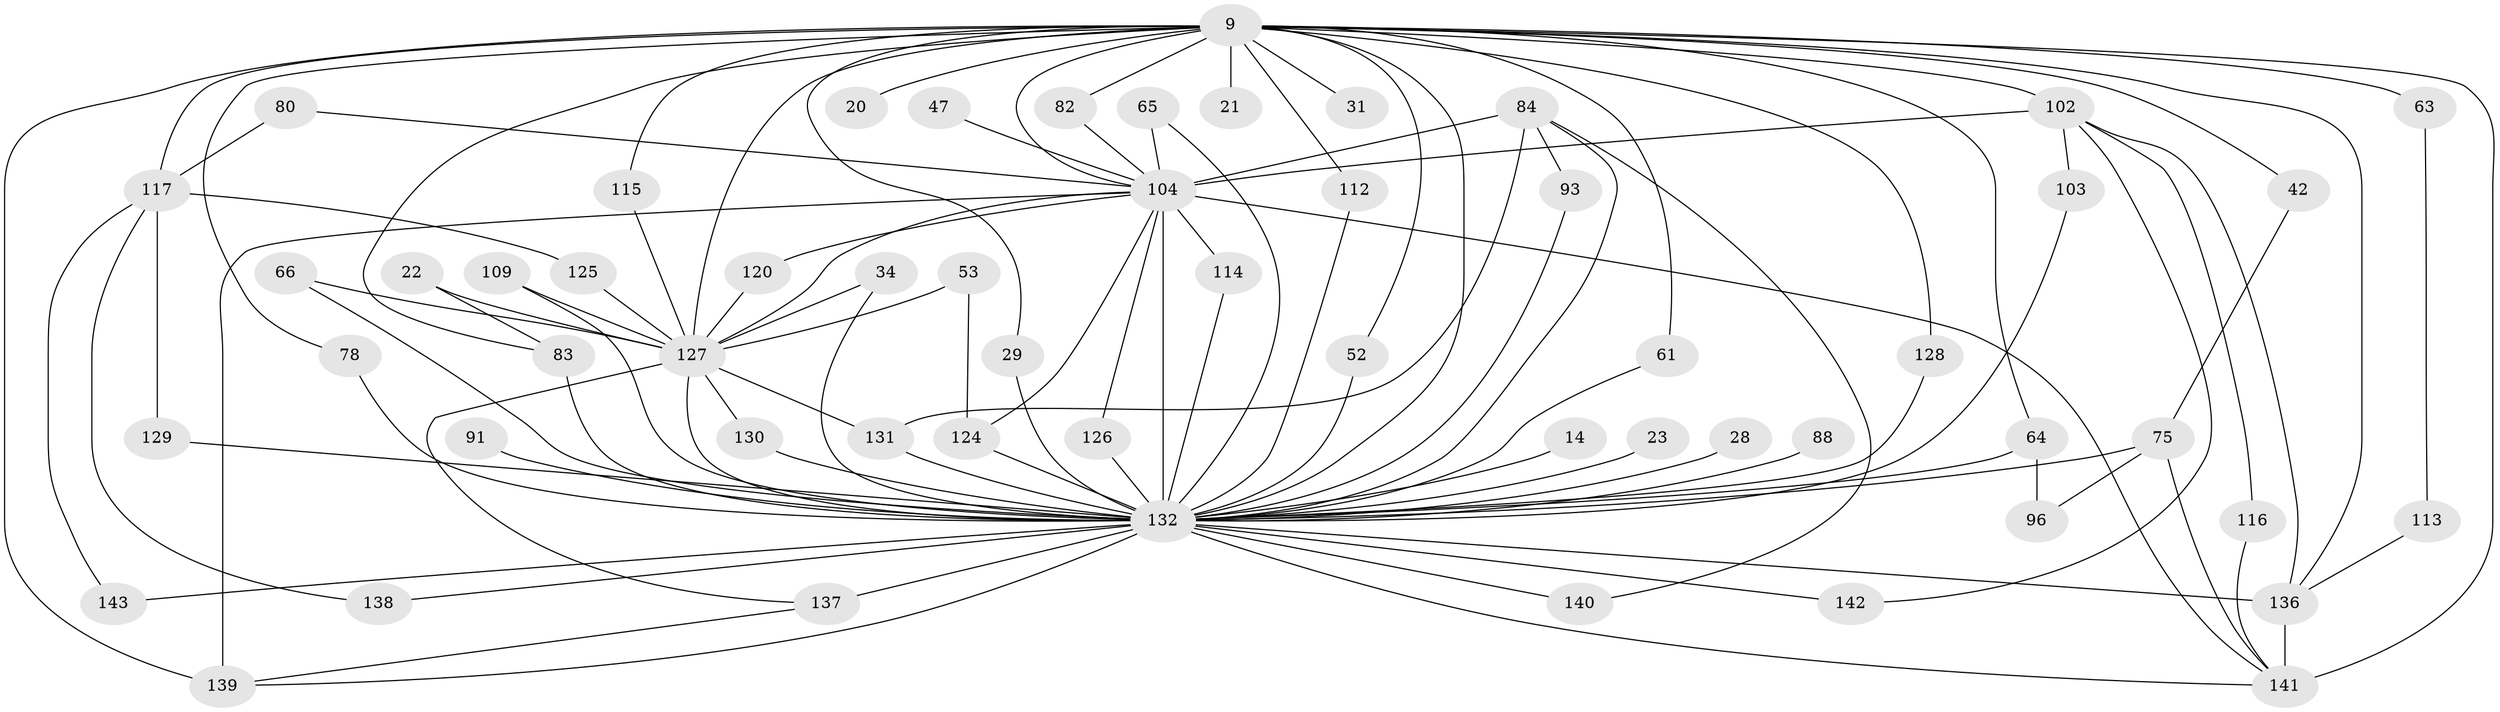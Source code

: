 // original degree distribution, {32: 0.006993006993006993, 16: 0.02097902097902098, 27: 0.02097902097902098, 40: 0.006993006993006993, 23: 0.006993006993006993, 20: 0.006993006993006993, 4: 0.11188811188811189, 7: 0.03496503496503497, 8: 0.006993006993006993, 2: 0.5524475524475524, 5: 0.04895104895104895, 3: 0.16783216783216784, 6: 0.006993006993006993}
// Generated by graph-tools (version 1.1) at 2025/49/03/04/25 21:49:45]
// undirected, 57 vertices, 107 edges
graph export_dot {
graph [start="1"]
  node [color=gray90,style=filled];
  9 [super="+6+7"];
  14;
  20;
  21;
  22;
  23;
  28;
  29;
  31;
  34;
  42;
  47;
  52;
  53;
  61;
  63;
  64 [super="+56"];
  65;
  66;
  75 [super="+67+36"];
  78;
  80;
  82;
  83 [super="+38"];
  84 [super="+37+59"];
  88;
  91 [super="+54"];
  93;
  96;
  102 [super="+46"];
  103;
  104 [super="+85+87+92+10"];
  109;
  112;
  113;
  114;
  115;
  116;
  117 [super="+105+25"];
  120;
  124 [super="+45+99"];
  125;
  126 [super="+49"];
  127 [super="+71+62+100+8+81+97+121"];
  128;
  129 [super="+101+108"];
  130 [super="+35"];
  131 [super="+40"];
  132 [super="+51+123+3+122"];
  136 [super="+27+118+135+111"];
  137 [super="+57"];
  138;
  139 [super="+133"];
  140;
  141 [super="+32+98+39+134"];
  142;
  143;
  9 -- 20 [weight=2];
  9 -- 52;
  9 -- 63 [weight=2];
  9 -- 64 [weight=2];
  9 -- 82;
  9 -- 115;
  9 -- 117 [weight=5];
  9 -- 128;
  9 -- 21 [weight=2];
  9 -- 29;
  9 -- 31 [weight=2];
  9 -- 61;
  9 -- 78;
  9 -- 102 [weight=2];
  9 -- 42;
  9 -- 112;
  9 -- 83;
  9 -- 136 [weight=3];
  9 -- 127 [weight=13];
  9 -- 141 [weight=6];
  9 -- 104 [weight=6];
  9 -- 139 [weight=3];
  9 -- 132 [weight=11];
  14 -- 132;
  22 -- 83;
  22 -- 127 [weight=2];
  23 -- 132 [weight=2];
  28 -- 132;
  29 -- 132;
  34 -- 127;
  34 -- 132;
  42 -- 75;
  47 -- 104 [weight=2];
  52 -- 132;
  53 -- 127;
  53 -- 124;
  61 -- 132;
  63 -- 113;
  64 -- 96;
  64 -- 132 [weight=2];
  65 -- 104;
  65 -- 132;
  66 -- 127;
  66 -- 132;
  75 -- 96;
  75 -- 141 [weight=2];
  75 -- 132 [weight=4];
  78 -- 132;
  80 -- 117;
  80 -- 104;
  82 -- 104;
  83 -- 132;
  84 -- 140;
  84 -- 93;
  84 -- 131;
  84 -- 104 [weight=3];
  84 -- 132;
  88 -- 132 [weight=2];
  91 -- 132 [weight=3];
  93 -- 132;
  102 -- 103;
  102 -- 142;
  102 -- 116;
  102 -- 104 [weight=4];
  102 -- 136;
  103 -- 132;
  104 -- 141 [weight=2];
  104 -- 120;
  104 -- 132 [weight=11];
  104 -- 139 [weight=2];
  104 -- 114;
  104 -- 124;
  104 -- 126;
  104 -- 127 [weight=4];
  109 -- 127;
  109 -- 132;
  112 -- 132;
  113 -- 136;
  114 -- 132;
  115 -- 127;
  116 -- 141;
  117 -- 143;
  117 -- 138;
  117 -- 125;
  117 -- 129;
  120 -- 127;
  124 -- 132 [weight=4];
  125 -- 127;
  126 -- 132 [weight=2];
  127 -- 130;
  127 -- 131;
  127 -- 132 [weight=17];
  127 -- 137;
  128 -- 132;
  129 -- 132 [weight=3];
  130 -- 132 [weight=3];
  131 -- 132;
  132 -- 136 [weight=7];
  132 -- 139;
  132 -- 138;
  132 -- 137 [weight=2];
  132 -- 141;
  132 -- 142;
  132 -- 143;
  132 -- 140;
  136 -- 141;
  137 -- 139;
}
